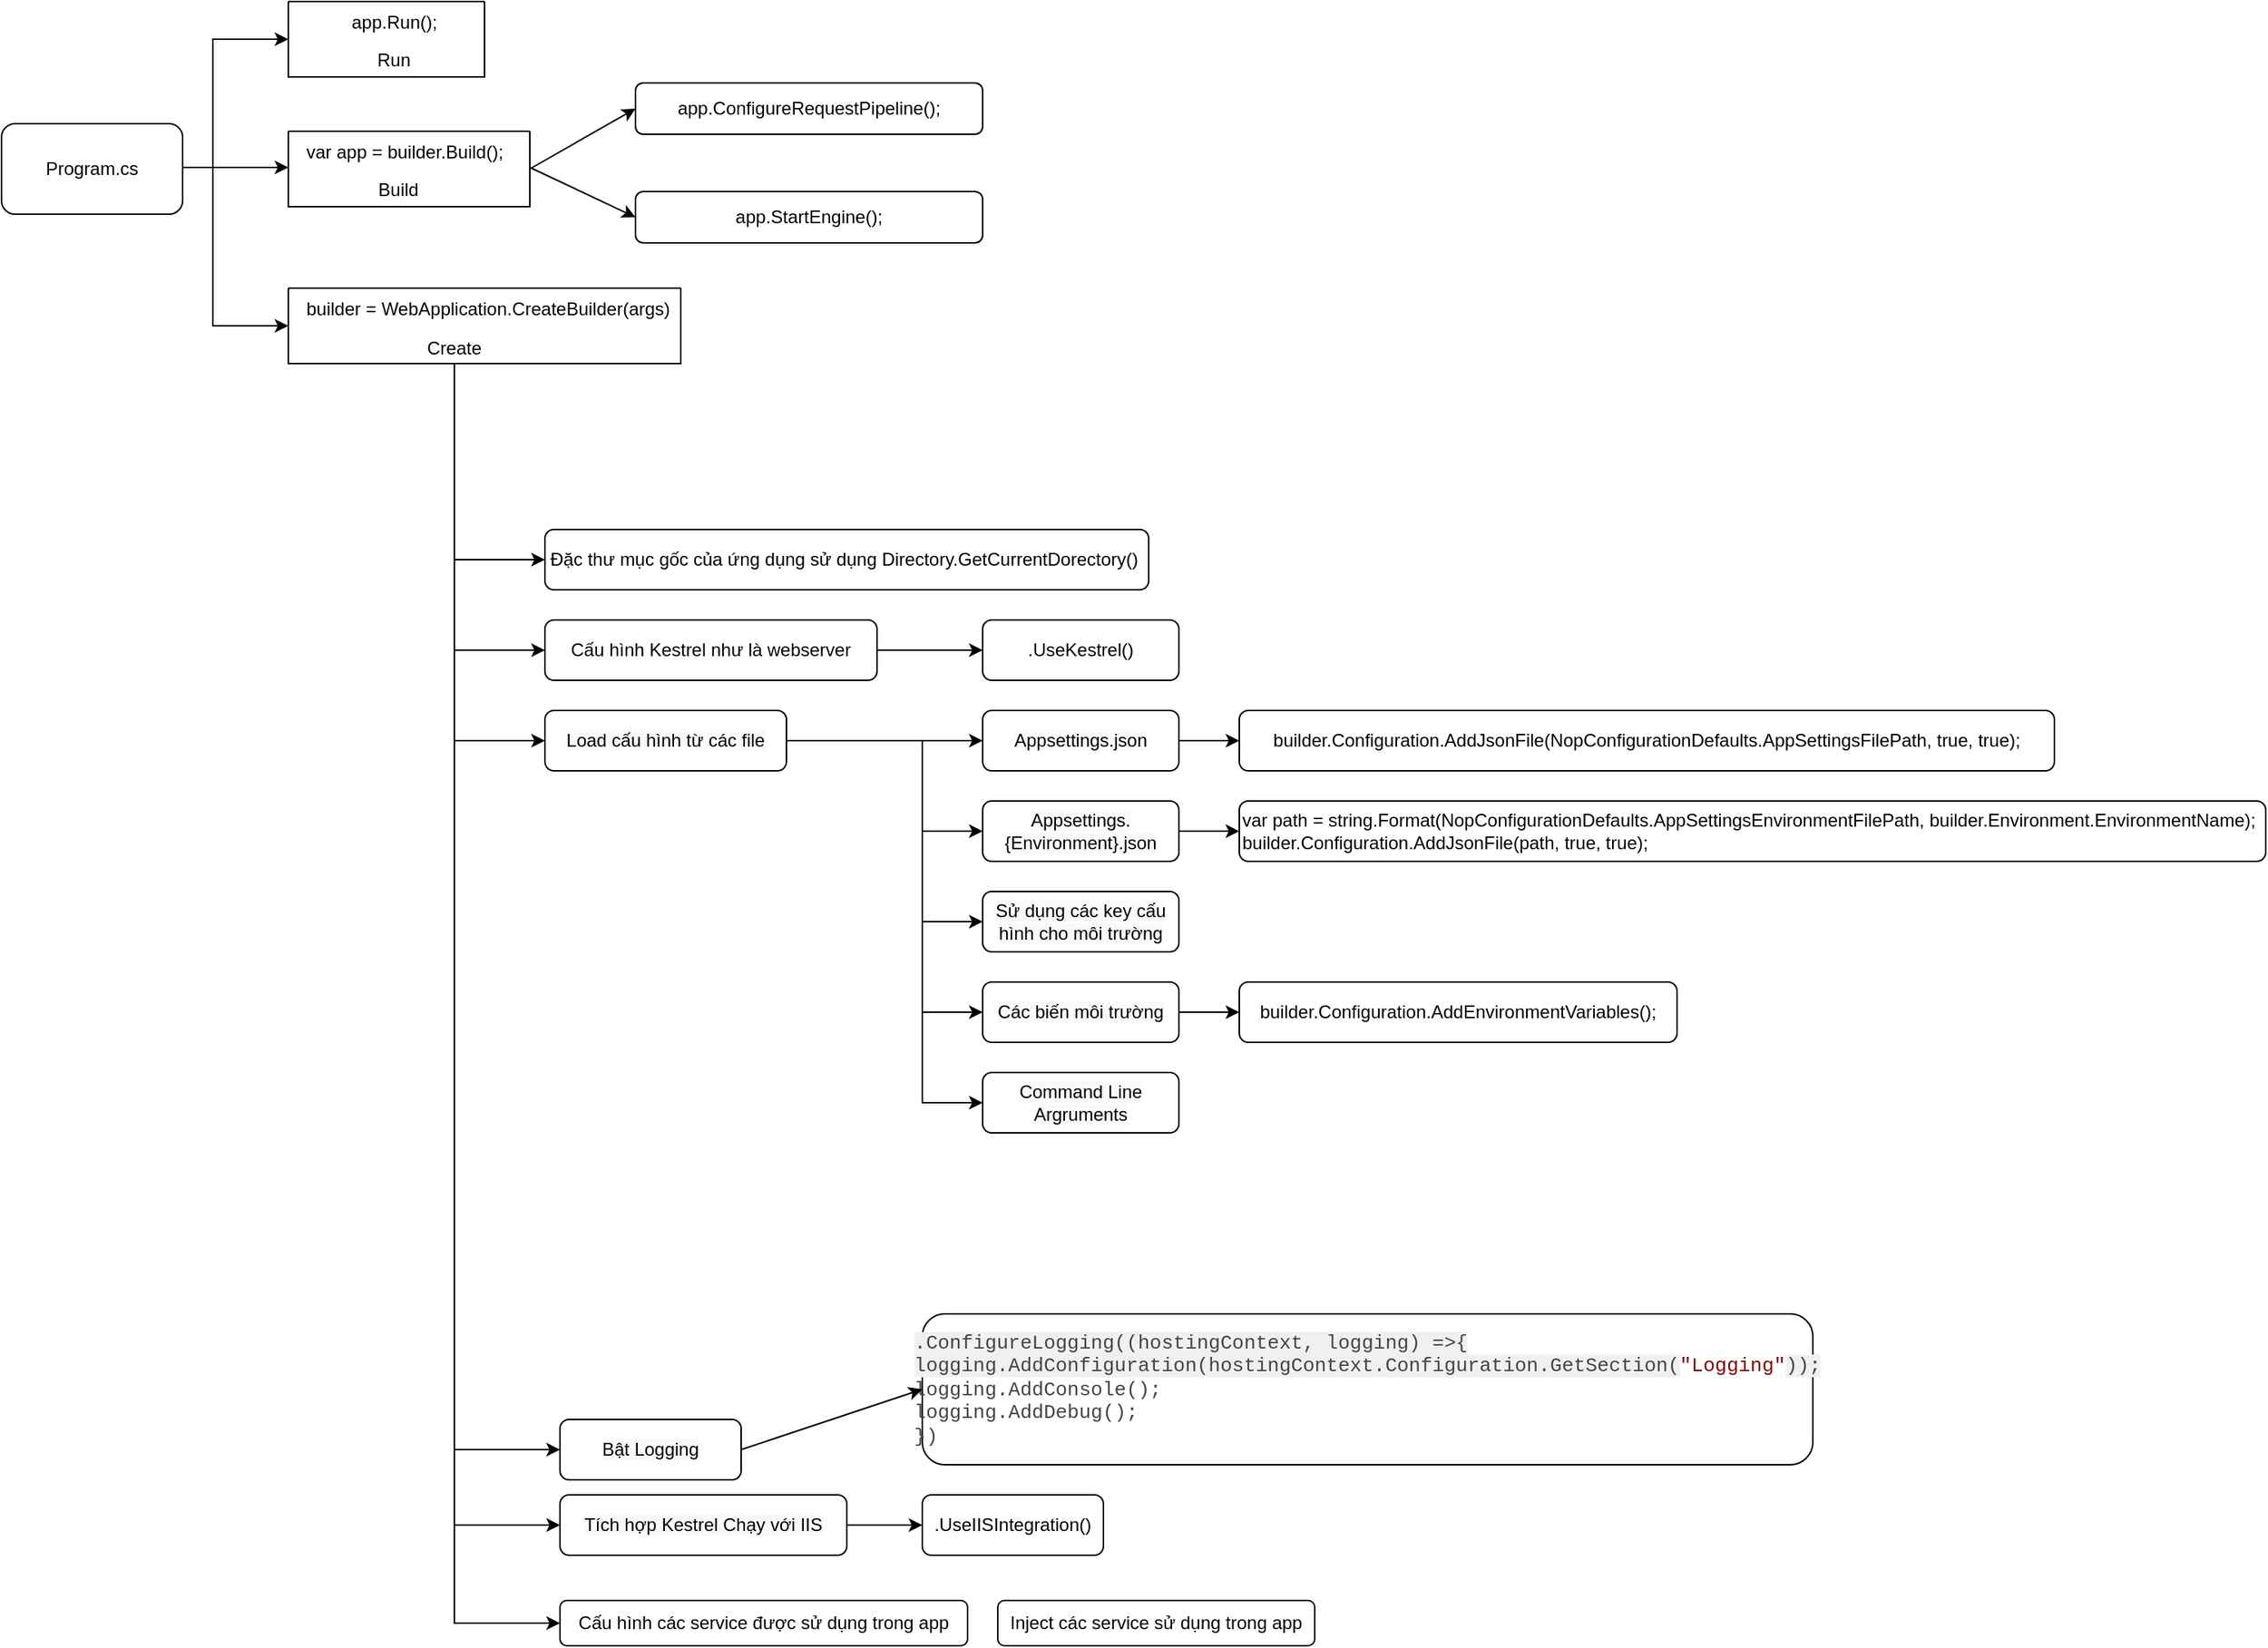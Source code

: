 <mxfile version="20.5.1" type="device"><diagram id="zX-9vTeXcaRHoib_wfqd" name="Page-1"><mxGraphModel dx="692" dy="365" grid="1" gridSize="10" guides="1" tooltips="1" connect="1" arrows="1" fold="1" page="1" pageScale="1" pageWidth="4681" pageHeight="3300" math="0" shadow="0"><root><mxCell id="0"/><mxCell id="1" parent="0"/><mxCell id="KgMb5Pv-icOjwgh4ql1f-1" value="builder = WebApplication.CreateBuilder(args)" style="text;whiteSpace=wrap;html=1;" parent="1" vertex="1"><mxGeometry x="260" y="290" width="270" height="40" as="geometry"/></mxCell><mxCell id="KgMb5Pv-icOjwgh4ql1f-2" value="var app = builder.Build();" style="text;whiteSpace=wrap;html=1;" parent="1" vertex="1"><mxGeometry x="260" y="186" width="160" height="40" as="geometry"/></mxCell><mxCell id="KgMb5Pv-icOjwgh4ql1f-3" value="app.Run();" style="text;whiteSpace=wrap;html=1;" parent="1" vertex="1"><mxGeometry x="290" y="100" width="90" height="40" as="geometry"/></mxCell><mxCell id="KgMb5Pv-icOjwgh4ql1f-6" value="Run" style="text;html=1;strokeColor=none;fillColor=none;align=center;verticalAlign=middle;whiteSpace=wrap;rounded=0;" parent="1" vertex="1"><mxGeometry x="290" y="124" width="60" height="30" as="geometry"/></mxCell><mxCell id="KgMb5Pv-icOjwgh4ql1f-18" value="" style="edgeStyle=orthogonalEdgeStyle;rounded=0;orthogonalLoop=1;jettySize=auto;html=1;" parent="1" source="KgMb5Pv-icOjwgh4ql1f-9" edge="1"><mxGeometry relative="1" as="geometry"><mxPoint x="710" y="530" as="targetPoint"/></mxGeometry></mxCell><mxCell id="KgMb5Pv-icOjwgh4ql1f-9" value="Cấu hình Kestrel như là webserver" style="rounded=1;whiteSpace=wrap;html=1;" parent="1" vertex="1"><mxGeometry x="420" y="510" width="220" height="40" as="geometry"/></mxCell><mxCell id="KgMb5Pv-icOjwgh4ql1f-11" value="Đặc thư mục gốc của ứng dụng sử dụng Directory.GetCurrentDorectory()&amp;nbsp;" style="rounded=1;whiteSpace=wrap;html=1;" parent="1" vertex="1"><mxGeometry x="420" y="450" width="400" height="40" as="geometry"/></mxCell><mxCell id="KgMb5Pv-icOjwgh4ql1f-14" value="&lt;span style=&quot;color: rgb(0, 0, 0); font-family: Helvetica; font-size: 12px; font-style: normal; font-variant-ligatures: normal; font-variant-caps: normal; font-weight: 400; letter-spacing: normal; orphans: 2; text-indent: 0px; text-transform: none; widows: 2; word-spacing: 0px; -webkit-text-stroke-width: 0px; background-color: rgb(248, 249, 250); text-decoration-thickness: initial; text-decoration-style: initial; text-decoration-color: initial; float: none; display: inline !important;&quot;&gt;Load cấu hình từ các file&lt;/span&gt;" style="rounded=1;whiteSpace=wrap;html=1;align=center;" parent="1" vertex="1"><mxGeometry x="420" y="570" width="160" height="40" as="geometry"/></mxCell><mxCell id="KgMb5Pv-icOjwgh4ql1f-15" value="&lt;span style=&quot;color: rgb(0, 0, 0); font-family: Helvetica; font-size: 12px; font-style: normal; font-variant-ligatures: normal; font-variant-caps: normal; font-weight: 400; letter-spacing: normal; orphans: 2; text-indent: 0px; text-transform: none; widows: 2; word-spacing: 0px; -webkit-text-stroke-width: 0px; background-color: rgb(248, 249, 250); text-decoration-thickness: initial; text-decoration-style: initial; text-decoration-color: initial; float: none; display: inline !important;&quot;&gt;Bật Logging&lt;/span&gt;" style="rounded=1;whiteSpace=wrap;html=1;align=center;" parent="1" vertex="1"><mxGeometry x="430" y="1040" width="120" height="40" as="geometry"/></mxCell><mxCell id="KMtnNCLUJ8KjDGlXL9RR-9" value="" style="edgeStyle=orthogonalEdgeStyle;rounded=0;orthogonalLoop=1;jettySize=auto;html=1;" edge="1" parent="1" source="KgMb5Pv-icOjwgh4ql1f-16" target="KMtnNCLUJ8KjDGlXL9RR-6"><mxGeometry relative="1" as="geometry"/></mxCell><mxCell id="KgMb5Pv-icOjwgh4ql1f-16" value="&lt;span style=&quot;color: rgb(0, 0, 0); font-family: Helvetica; font-size: 12px; font-style: normal; font-variant-ligatures: normal; font-variant-caps: normal; font-weight: 400; letter-spacing: normal; orphans: 2; text-indent: 0px; text-transform: none; widows: 2; word-spacing: 0px; -webkit-text-stroke-width: 0px; background-color: rgb(248, 249, 250); text-decoration-thickness: initial; text-decoration-style: initial; text-decoration-color: initial; float: none; display: inline !important;&quot;&gt;Tích hợp Kestrel Chạy với IIS&lt;/span&gt;" style="rounded=1;whiteSpace=wrap;html=1;align=center;" parent="1" vertex="1"><mxGeometry x="430" y="1090" width="190" height="40" as="geometry"/></mxCell><mxCell id="KgMb5Pv-icOjwgh4ql1f-19" value=".UseKestrel()" style="rounded=1;whiteSpace=wrap;html=1;" parent="1" vertex="1"><mxGeometry x="710" y="510" width="130" height="40" as="geometry"/></mxCell><mxCell id="KgMb5Pv-icOjwgh4ql1f-20" value="" style="swimlane;startSize=0;" parent="1" vertex="1"><mxGeometry x="250" y="290" width="260" height="50" as="geometry"/></mxCell><mxCell id="KgMb5Pv-icOjwgh4ql1f-4" value="Create" style="text;html=1;strokeColor=none;fillColor=none;align=center;verticalAlign=middle;whiteSpace=wrap;rounded=0;" parent="KgMb5Pv-icOjwgh4ql1f-20" vertex="1"><mxGeometry x="80" y="25" width="60" height="30" as="geometry"/></mxCell><mxCell id="KgMb5Pv-icOjwgh4ql1f-22" value="" style="swimlane;startSize=0;" parent="1" vertex="1"><mxGeometry x="250" y="186" width="160" height="50" as="geometry"/></mxCell><mxCell id="KgMb5Pv-icOjwgh4ql1f-5" value="Build" style="text;html=1;strokeColor=none;fillColor=none;align=center;verticalAlign=middle;whiteSpace=wrap;rounded=0;" parent="KgMb5Pv-icOjwgh4ql1f-22" vertex="1"><mxGeometry x="43" y="24" width="60" height="30" as="geometry"/></mxCell><mxCell id="KgMb5Pv-icOjwgh4ql1f-23" value="" style="swimlane;startSize=0;" parent="1" vertex="1"><mxGeometry x="250" y="100" width="130" height="50" as="geometry"/></mxCell><mxCell id="KgMb5Pv-icOjwgh4ql1f-24" value="" style="endArrow=classic;html=1;rounded=0;entryX=0;entryY=0.5;entryDx=0;entryDy=0;" parent="1" target="KgMb5Pv-icOjwgh4ql1f-11" edge="1"><mxGeometry width="50" height="50" relative="1" as="geometry"><mxPoint x="360" y="340" as="sourcePoint"/><mxPoint x="790" y="480" as="targetPoint"/><Array as="points"><mxPoint x="360" y="470"/></Array></mxGeometry></mxCell><mxCell id="KgMb5Pv-icOjwgh4ql1f-25" value="" style="endArrow=classic;html=1;rounded=0;entryX=0;entryY=0.5;entryDx=0;entryDy=0;" parent="1" target="KgMb5Pv-icOjwgh4ql1f-9" edge="1"><mxGeometry width="50" height="50" relative="1" as="geometry"><mxPoint x="360" y="470" as="sourcePoint"/><mxPoint x="790" y="480" as="targetPoint"/><Array as="points"><mxPoint x="360" y="530"/></Array></mxGeometry></mxCell><mxCell id="KgMb5Pv-icOjwgh4ql1f-26" value="" style="endArrow=classic;html=1;rounded=0;entryX=0;entryY=0.5;entryDx=0;entryDy=0;" parent="1" target="KgMb5Pv-icOjwgh4ql1f-14" edge="1"><mxGeometry width="50" height="50" relative="1" as="geometry"><mxPoint x="360" y="530" as="sourcePoint"/><mxPoint x="790" y="480" as="targetPoint"/><Array as="points"><mxPoint x="360" y="590"/></Array></mxGeometry></mxCell><mxCell id="KgMb5Pv-icOjwgh4ql1f-27" value="" style="endArrow=classic;html=1;rounded=0;entryX=0;entryY=0.5;entryDx=0;entryDy=0;" parent="1" target="KgMb5Pv-icOjwgh4ql1f-15" edge="1"><mxGeometry width="50" height="50" relative="1" as="geometry"><mxPoint x="360" y="1060" as="sourcePoint"/><mxPoint x="790" y="480" as="targetPoint"/><Array as="points"><mxPoint x="360" y="1060"/></Array></mxGeometry></mxCell><mxCell id="KgMb5Pv-icOjwgh4ql1f-28" value="" style="endArrow=classic;html=1;rounded=0;entryX=0;entryY=0.5;entryDx=0;entryDy=0;" parent="1" target="KgMb5Pv-icOjwgh4ql1f-16" edge="1"><mxGeometry width="50" height="50" relative="1" as="geometry"><mxPoint x="360" y="590" as="sourcePoint"/><mxPoint x="790" y="480" as="targetPoint"/><Array as="points"><mxPoint x="360" y="1110"/></Array></mxGeometry></mxCell><mxCell id="KgMb5Pv-icOjwgh4ql1f-29" value="Program.cs" style="rounded=1;whiteSpace=wrap;html=1;" parent="1" vertex="1"><mxGeometry x="60" y="181" width="120" height="60" as="geometry"/></mxCell><mxCell id="KgMb5Pv-icOjwgh4ql1f-30" value="" style="endArrow=classic;html=1;rounded=0;entryX=0;entryY=0.5;entryDx=0;entryDy=0;" parent="1" target="KgMb5Pv-icOjwgh4ql1f-20" edge="1"><mxGeometry width="50" height="50" relative="1" as="geometry"><mxPoint x="200" y="210" as="sourcePoint"/><mxPoint x="770" y="290" as="targetPoint"/><Array as="points"><mxPoint x="200" y="315"/></Array></mxGeometry></mxCell><mxCell id="KgMb5Pv-icOjwgh4ql1f-31" value="" style="endArrow=classic;html=1;rounded=0;" parent="1" edge="1"><mxGeometry width="50" height="50" relative="1" as="geometry"><mxPoint x="180" y="210" as="sourcePoint"/><mxPoint x="250" y="210" as="targetPoint"/></mxGeometry></mxCell><mxCell id="KgMb5Pv-icOjwgh4ql1f-32" value="" style="endArrow=classic;html=1;rounded=0;entryX=0;entryY=0.5;entryDx=0;entryDy=0;" parent="1" target="KgMb5Pv-icOjwgh4ql1f-23" edge="1"><mxGeometry width="50" height="50" relative="1" as="geometry"><mxPoint x="200" y="210" as="sourcePoint"/><mxPoint x="770" y="290" as="targetPoint"/><Array as="points"><mxPoint x="200" y="210"/><mxPoint x="200" y="125"/></Array></mxGeometry></mxCell><mxCell id="KgMb5Pv-icOjwgh4ql1f-34" value="&lt;span style=&quot;color: rgb(0, 0, 0); font-family: Helvetica; font-size: 12px; font-style: normal; font-variant-ligatures: normal; font-variant-caps: normal; font-weight: 400; letter-spacing: normal; orphans: 2; text-indent: 0px; text-transform: none; widows: 2; word-spacing: 0px; -webkit-text-stroke-width: 0px; background-color: rgb(248, 249, 250); text-decoration-thickness: initial; text-decoration-style: initial; text-decoration-color: initial; float: none; display: inline !important;&quot;&gt;Appsettings.json&lt;/span&gt;" style="rounded=1;whiteSpace=wrap;html=1;align=center;" parent="1" vertex="1"><mxGeometry x="710" y="570" width="130" height="40" as="geometry"/></mxCell><mxCell id="KgMb5Pv-icOjwgh4ql1f-35" value="&lt;span style=&quot;color: rgb(0, 0, 0); font-family: Helvetica; font-size: 12px; font-style: normal; font-variant-ligatures: normal; font-variant-caps: normal; font-weight: 400; letter-spacing: normal; orphans: 2; text-indent: 0px; text-transform: none; widows: 2; word-spacing: 0px; -webkit-text-stroke-width: 0px; background-color: rgb(248, 249, 250); text-decoration-thickness: initial; text-decoration-style: initial; text-decoration-color: initial; float: none; display: inline !important;&quot;&gt;Appsettings.{Environment}.json&lt;/span&gt;" style="rounded=1;whiteSpace=wrap;html=1;align=center;" parent="1" vertex="1"><mxGeometry x="710" y="630" width="130" height="40" as="geometry"/></mxCell><mxCell id="KgMb5Pv-icOjwgh4ql1f-36" value="&lt;span style=&quot;color: rgb(0, 0, 0); font-family: Helvetica; font-size: 12px; font-style: normal; font-variant-ligatures: normal; font-variant-caps: normal; font-weight: 400; letter-spacing: normal; orphans: 2; text-indent: 0px; text-transform: none; widows: 2; word-spacing: 0px; -webkit-text-stroke-width: 0px; background-color: rgb(248, 249, 250); text-decoration-thickness: initial; text-decoration-style: initial; text-decoration-color: initial; float: none; display: inline !important;&quot;&gt;Sử dụng các key cấu hình cho môi trường&lt;/span&gt;" style="rounded=1;whiteSpace=wrap;html=1;align=center;" parent="1" vertex="1"><mxGeometry x="710" y="690" width="130" height="40" as="geometry"/></mxCell><mxCell id="KgMb5Pv-icOjwgh4ql1f-37" value="&lt;span style=&quot;color: rgb(0, 0, 0); font-family: Helvetica; font-size: 12px; font-style: normal; font-variant-ligatures: normal; font-variant-caps: normal; font-weight: 400; letter-spacing: normal; orphans: 2; text-indent: 0px; text-transform: none; widows: 2; word-spacing: 0px; -webkit-text-stroke-width: 0px; background-color: rgb(248, 249, 250); text-decoration-thickness: initial; text-decoration-style: initial; text-decoration-color: initial; float: none; display: inline !important;&quot;&gt;Các biến môi trường&lt;/span&gt;" style="rounded=1;whiteSpace=wrap;html=1;align=center;" parent="1" vertex="1"><mxGeometry x="710" y="750" width="130" height="40" as="geometry"/></mxCell><mxCell id="KgMb5Pv-icOjwgh4ql1f-38" value="&lt;span style=&quot;color: rgb(0, 0, 0); font-family: Helvetica; font-size: 12px; font-style: normal; font-variant-ligatures: normal; font-variant-caps: normal; font-weight: 400; letter-spacing: normal; orphans: 2; text-indent: 0px; text-transform: none; widows: 2; word-spacing: 0px; -webkit-text-stroke-width: 0px; background-color: rgb(248, 249, 250); text-decoration-thickness: initial; text-decoration-style: initial; text-decoration-color: initial; float: none; display: inline !important;&quot;&gt;Command Line Argruments&lt;/span&gt;" style="rounded=1;whiteSpace=wrap;html=1;align=center;" parent="1" vertex="1"><mxGeometry x="710" y="810" width="130" height="40" as="geometry"/></mxCell><mxCell id="KgMb5Pv-icOjwgh4ql1f-39" value="" style="endArrow=classic;html=1;rounded=0;exitX=1;exitY=0.5;exitDx=0;exitDy=0;entryX=0;entryY=0.5;entryDx=0;entryDy=0;" parent="1" source="KgMb5Pv-icOjwgh4ql1f-14" target="KgMb5Pv-icOjwgh4ql1f-34" edge="1"><mxGeometry width="50" height="50" relative="1" as="geometry"><mxPoint x="710" y="740" as="sourcePoint"/><mxPoint x="760" y="690" as="targetPoint"/></mxGeometry></mxCell><mxCell id="KgMb5Pv-icOjwgh4ql1f-40" value="" style="endArrow=classic;html=1;rounded=0;entryX=0;entryY=0.5;entryDx=0;entryDy=0;" parent="1" target="KgMb5Pv-icOjwgh4ql1f-35" edge="1"><mxGeometry width="50" height="50" relative="1" as="geometry"><mxPoint x="670" y="590" as="sourcePoint"/><mxPoint x="760" y="690" as="targetPoint"/><Array as="points"><mxPoint x="670" y="650"/></Array></mxGeometry></mxCell><mxCell id="KgMb5Pv-icOjwgh4ql1f-41" value="" style="endArrow=classic;html=1;rounded=0;entryX=0;entryY=0.5;entryDx=0;entryDy=0;" parent="1" target="KgMb5Pv-icOjwgh4ql1f-36" edge="1"><mxGeometry width="50" height="50" relative="1" as="geometry"><mxPoint x="670" y="650" as="sourcePoint"/><mxPoint x="760" y="690" as="targetPoint"/><Array as="points"><mxPoint x="670" y="710"/></Array></mxGeometry></mxCell><mxCell id="KgMb5Pv-icOjwgh4ql1f-42" value="" style="endArrow=classic;html=1;rounded=0;entryX=0;entryY=0.5;entryDx=0;entryDy=0;" parent="1" target="KgMb5Pv-icOjwgh4ql1f-37" edge="1"><mxGeometry width="50" height="50" relative="1" as="geometry"><mxPoint x="670" y="710" as="sourcePoint"/><mxPoint x="760" y="690" as="targetPoint"/><Array as="points"><mxPoint x="670" y="770"/></Array></mxGeometry></mxCell><mxCell id="KgMb5Pv-icOjwgh4ql1f-43" value="" style="endArrow=classic;html=1;rounded=0;entryX=0;entryY=0.5;entryDx=0;entryDy=0;" parent="1" target="KgMb5Pv-icOjwgh4ql1f-38" edge="1"><mxGeometry width="50" height="50" relative="1" as="geometry"><mxPoint x="670" y="770" as="sourcePoint"/><mxPoint x="760" y="690" as="targetPoint"/><Array as="points"><mxPoint x="670" y="830"/></Array></mxGeometry></mxCell><mxCell id="KgMb5Pv-icOjwgh4ql1f-45" value="" style="endArrow=classic;html=1;rounded=0;exitX=1;exitY=0.5;exitDx=0;exitDy=0;entryX=0;entryY=0.5;entryDx=0;entryDy=0;" parent="1" source="KgMb5Pv-icOjwgh4ql1f-34" edge="1"><mxGeometry width="50" height="50" relative="1" as="geometry"><mxPoint x="920" y="660" as="sourcePoint"/><mxPoint x="880" y="590" as="targetPoint"/></mxGeometry></mxCell><mxCell id="KMtnNCLUJ8KjDGlXL9RR-1" value="builder.Configuration.AddJsonFile(NopConfigurationDefaults.AppSettingsFilePath, true, true);" style="rounded=1;whiteSpace=wrap;html=1;" vertex="1" parent="1"><mxGeometry x="880" y="570" width="540" height="40" as="geometry"/></mxCell><mxCell id="KMtnNCLUJ8KjDGlXL9RR-2" value="&lt;div&gt;var path = string.Format(NopConfigurationDefaults.AppSettingsEnvironmentFilePath, builder.Environment.EnvironmentName);&lt;/div&gt;&lt;div style=&quot;&quot;&gt;builder.Configuration.AddJsonFile(path, true, true);&lt;/div&gt;" style="rounded=1;whiteSpace=wrap;html=1;align=left;" vertex="1" parent="1"><mxGeometry x="880" y="630" width="680" height="40" as="geometry"/></mxCell><mxCell id="KMtnNCLUJ8KjDGlXL9RR-3" value="" style="endArrow=classic;html=1;rounded=0;exitX=1;exitY=0.5;exitDx=0;exitDy=0;entryX=0;entryY=0.5;entryDx=0;entryDy=0;" edge="1" parent="1" source="KgMb5Pv-icOjwgh4ql1f-35" target="KMtnNCLUJ8KjDGlXL9RR-2"><mxGeometry width="50" height="50" relative="1" as="geometry"><mxPoint x="850" y="720" as="sourcePoint"/><mxPoint x="900" y="670" as="targetPoint"/></mxGeometry></mxCell><mxCell id="KMtnNCLUJ8KjDGlXL9RR-4" value="builder.Configuration.AddEnvironmentVariables();" style="rounded=1;whiteSpace=wrap;html=1;" vertex="1" parent="1"><mxGeometry x="880" y="750" width="290" height="40" as="geometry"/></mxCell><mxCell id="KMtnNCLUJ8KjDGlXL9RR-5" value="" style="endArrow=classic;html=1;rounded=0;exitX=1;exitY=0.5;exitDx=0;exitDy=0;entryX=0;entryY=0.5;entryDx=0;entryDy=0;" edge="1" parent="1" source="KgMb5Pv-icOjwgh4ql1f-37" target="KMtnNCLUJ8KjDGlXL9RR-4"><mxGeometry width="50" height="50" relative="1" as="geometry"><mxPoint x="1010" y="790" as="sourcePoint"/><mxPoint x="1060" y="740" as="targetPoint"/></mxGeometry></mxCell><mxCell id="KMtnNCLUJ8KjDGlXL9RR-6" value=".UseIISIntegration()" style="rounded=1;whiteSpace=wrap;html=1;" vertex="1" parent="1"><mxGeometry x="670" y="1090" width="120" height="40" as="geometry"/></mxCell><mxCell id="KMtnNCLUJ8KjDGlXL9RR-7" value="&lt;div style=&quot;text-align: left;&quot;&gt;&lt;span style=&quot;background-color: rgb(240, 240, 240); color: rgb(68, 68, 68); font-family: Menlo, Monaco, Consolas, &amp;quot;Courier New&amp;quot;, monospace; font-size: 13px;&quot;&gt;.ConfigureLogging((hostingContext, logging) =&amp;gt;&lt;/span&gt;&lt;span style=&quot;background-color: rgb(240, 240, 240); color: rgb(68, 68, 68); font-family: Menlo, Monaco, Consolas, &amp;quot;Courier New&amp;quot;, monospace; font-size: 13px;&quot;&gt;{&lt;/span&gt;&lt;/div&gt;&lt;span style=&quot;color: rgb(68, 68, 68); font-family: Menlo, Monaco, Consolas, &amp;quot;Courier New&amp;quot;, monospace; font-size: 13px; background-color: rgb(240, 240, 240);&quot;&gt;    logging.AddConfiguration(hostingContext.Configuration.GetSection(&lt;/span&gt;&lt;span style=&quot;box-sizing: border-box; color: rgb(136, 0, 0); font-family: Menlo, Monaco, Consolas, &amp;quot;Courier New&amp;quot;, monospace; font-size: 13px; text-align: start;&quot; class=&quot;hljs-string&quot;&gt;&quot;Logging&quot;&lt;/span&gt;&lt;span style=&quot;color: rgb(68, 68, 68); font-family: Menlo, Monaco, Consolas, &amp;quot;Courier New&amp;quot;, monospace; font-size: 13px; background-color: rgb(240, 240, 240);&quot;&gt;));&lt;br&gt;&lt;div style=&quot;text-align: left;&quot;&gt;logging.AddConsole();&lt;/div&gt;&lt;div style=&quot;text-align: left;&quot;&gt;logging.AddDebug();&lt;/div&gt;&lt;div style=&quot;text-align: left;&quot;&gt;})&lt;/div&gt;&lt;/span&gt;" style="rounded=1;whiteSpace=wrap;html=1;" vertex="1" parent="1"><mxGeometry x="670" y="970" width="590" height="100" as="geometry"/></mxCell><mxCell id="KMtnNCLUJ8KjDGlXL9RR-8" value="" style="endArrow=classic;html=1;rounded=0;exitX=1;exitY=0.5;exitDx=0;exitDy=0;entryX=0;entryY=0.5;entryDx=0;entryDy=0;" edge="1" parent="1" source="KgMb5Pv-icOjwgh4ql1f-15" target="KMtnNCLUJ8KjDGlXL9RR-7"><mxGeometry width="50" height="50" relative="1" as="geometry"><mxPoint x="660" y="1060" as="sourcePoint"/><mxPoint x="710" y="1010" as="targetPoint"/></mxGeometry></mxCell><mxCell id="KMtnNCLUJ8KjDGlXL9RR-10" value="app.ConfigureRequestPipeline();" style="rounded=1;whiteSpace=wrap;html=1;" vertex="1" parent="1"><mxGeometry x="480" y="154" width="230" height="34" as="geometry"/></mxCell><mxCell id="KMtnNCLUJ8KjDGlXL9RR-11" value="app.StartEngine();" style="rounded=1;whiteSpace=wrap;html=1;align=center;" vertex="1" parent="1"><mxGeometry x="480" y="226" width="230" height="34" as="geometry"/></mxCell><mxCell id="KMtnNCLUJ8KjDGlXL9RR-12" value="" style="endArrow=classic;html=1;rounded=0;exitX=1;exitY=0.5;exitDx=0;exitDy=0;entryX=0;entryY=0.5;entryDx=0;entryDy=0;" edge="1" parent="1" source="KgMb5Pv-icOjwgh4ql1f-22" target="KMtnNCLUJ8KjDGlXL9RR-10"><mxGeometry width="50" height="50" relative="1" as="geometry"><mxPoint x="460" y="250" as="sourcePoint"/><mxPoint x="510" y="200" as="targetPoint"/></mxGeometry></mxCell><mxCell id="KMtnNCLUJ8KjDGlXL9RR-13" value="" style="endArrow=classic;html=1;rounded=0;entryX=0;entryY=0.5;entryDx=0;entryDy=0;" edge="1" parent="1" target="KMtnNCLUJ8KjDGlXL9RR-11"><mxGeometry width="50" height="50" relative="1" as="geometry"><mxPoint x="410" y="210" as="sourcePoint"/><mxPoint x="510" y="200" as="targetPoint"/></mxGeometry></mxCell><mxCell id="KMtnNCLUJ8KjDGlXL9RR-14" value="Cấu hình các service được sử dụng trong app" style="rounded=1;whiteSpace=wrap;html=1;" vertex="1" parent="1"><mxGeometry x="430" y="1160" width="270" height="30" as="geometry"/></mxCell><mxCell id="KMtnNCLUJ8KjDGlXL9RR-15" value="" style="endArrow=classic;html=1;rounded=0;entryX=0;entryY=0.5;entryDx=0;entryDy=0;" edge="1" parent="1" target="KMtnNCLUJ8KjDGlXL9RR-14"><mxGeometry width="50" height="50" relative="1" as="geometry"><mxPoint x="360" y="1110" as="sourcePoint"/><mxPoint x="640" y="1190" as="targetPoint"/><Array as="points"><mxPoint x="360" y="1175"/></Array></mxGeometry></mxCell><mxCell id="KMtnNCLUJ8KjDGlXL9RR-16" value="Inject các service sử dụng trong app" style="rounded=1;whiteSpace=wrap;html=1;" vertex="1" parent="1"><mxGeometry x="720" y="1160" width="210" height="30" as="geometry"/></mxCell></root></mxGraphModel></diagram></mxfile>